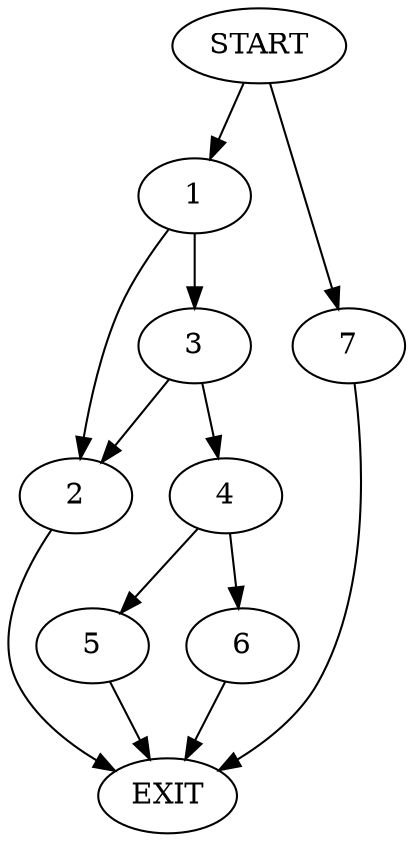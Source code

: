 digraph {
0 [label="START"]
8 [label="EXIT"]
0 -> 1
1 -> 2
1 -> 3
2 -> 8
3 -> 4
3 -> 2
4 -> 5
4 -> 6
5 -> 8
6 -> 8
0 -> 7
7 -> 8
}
